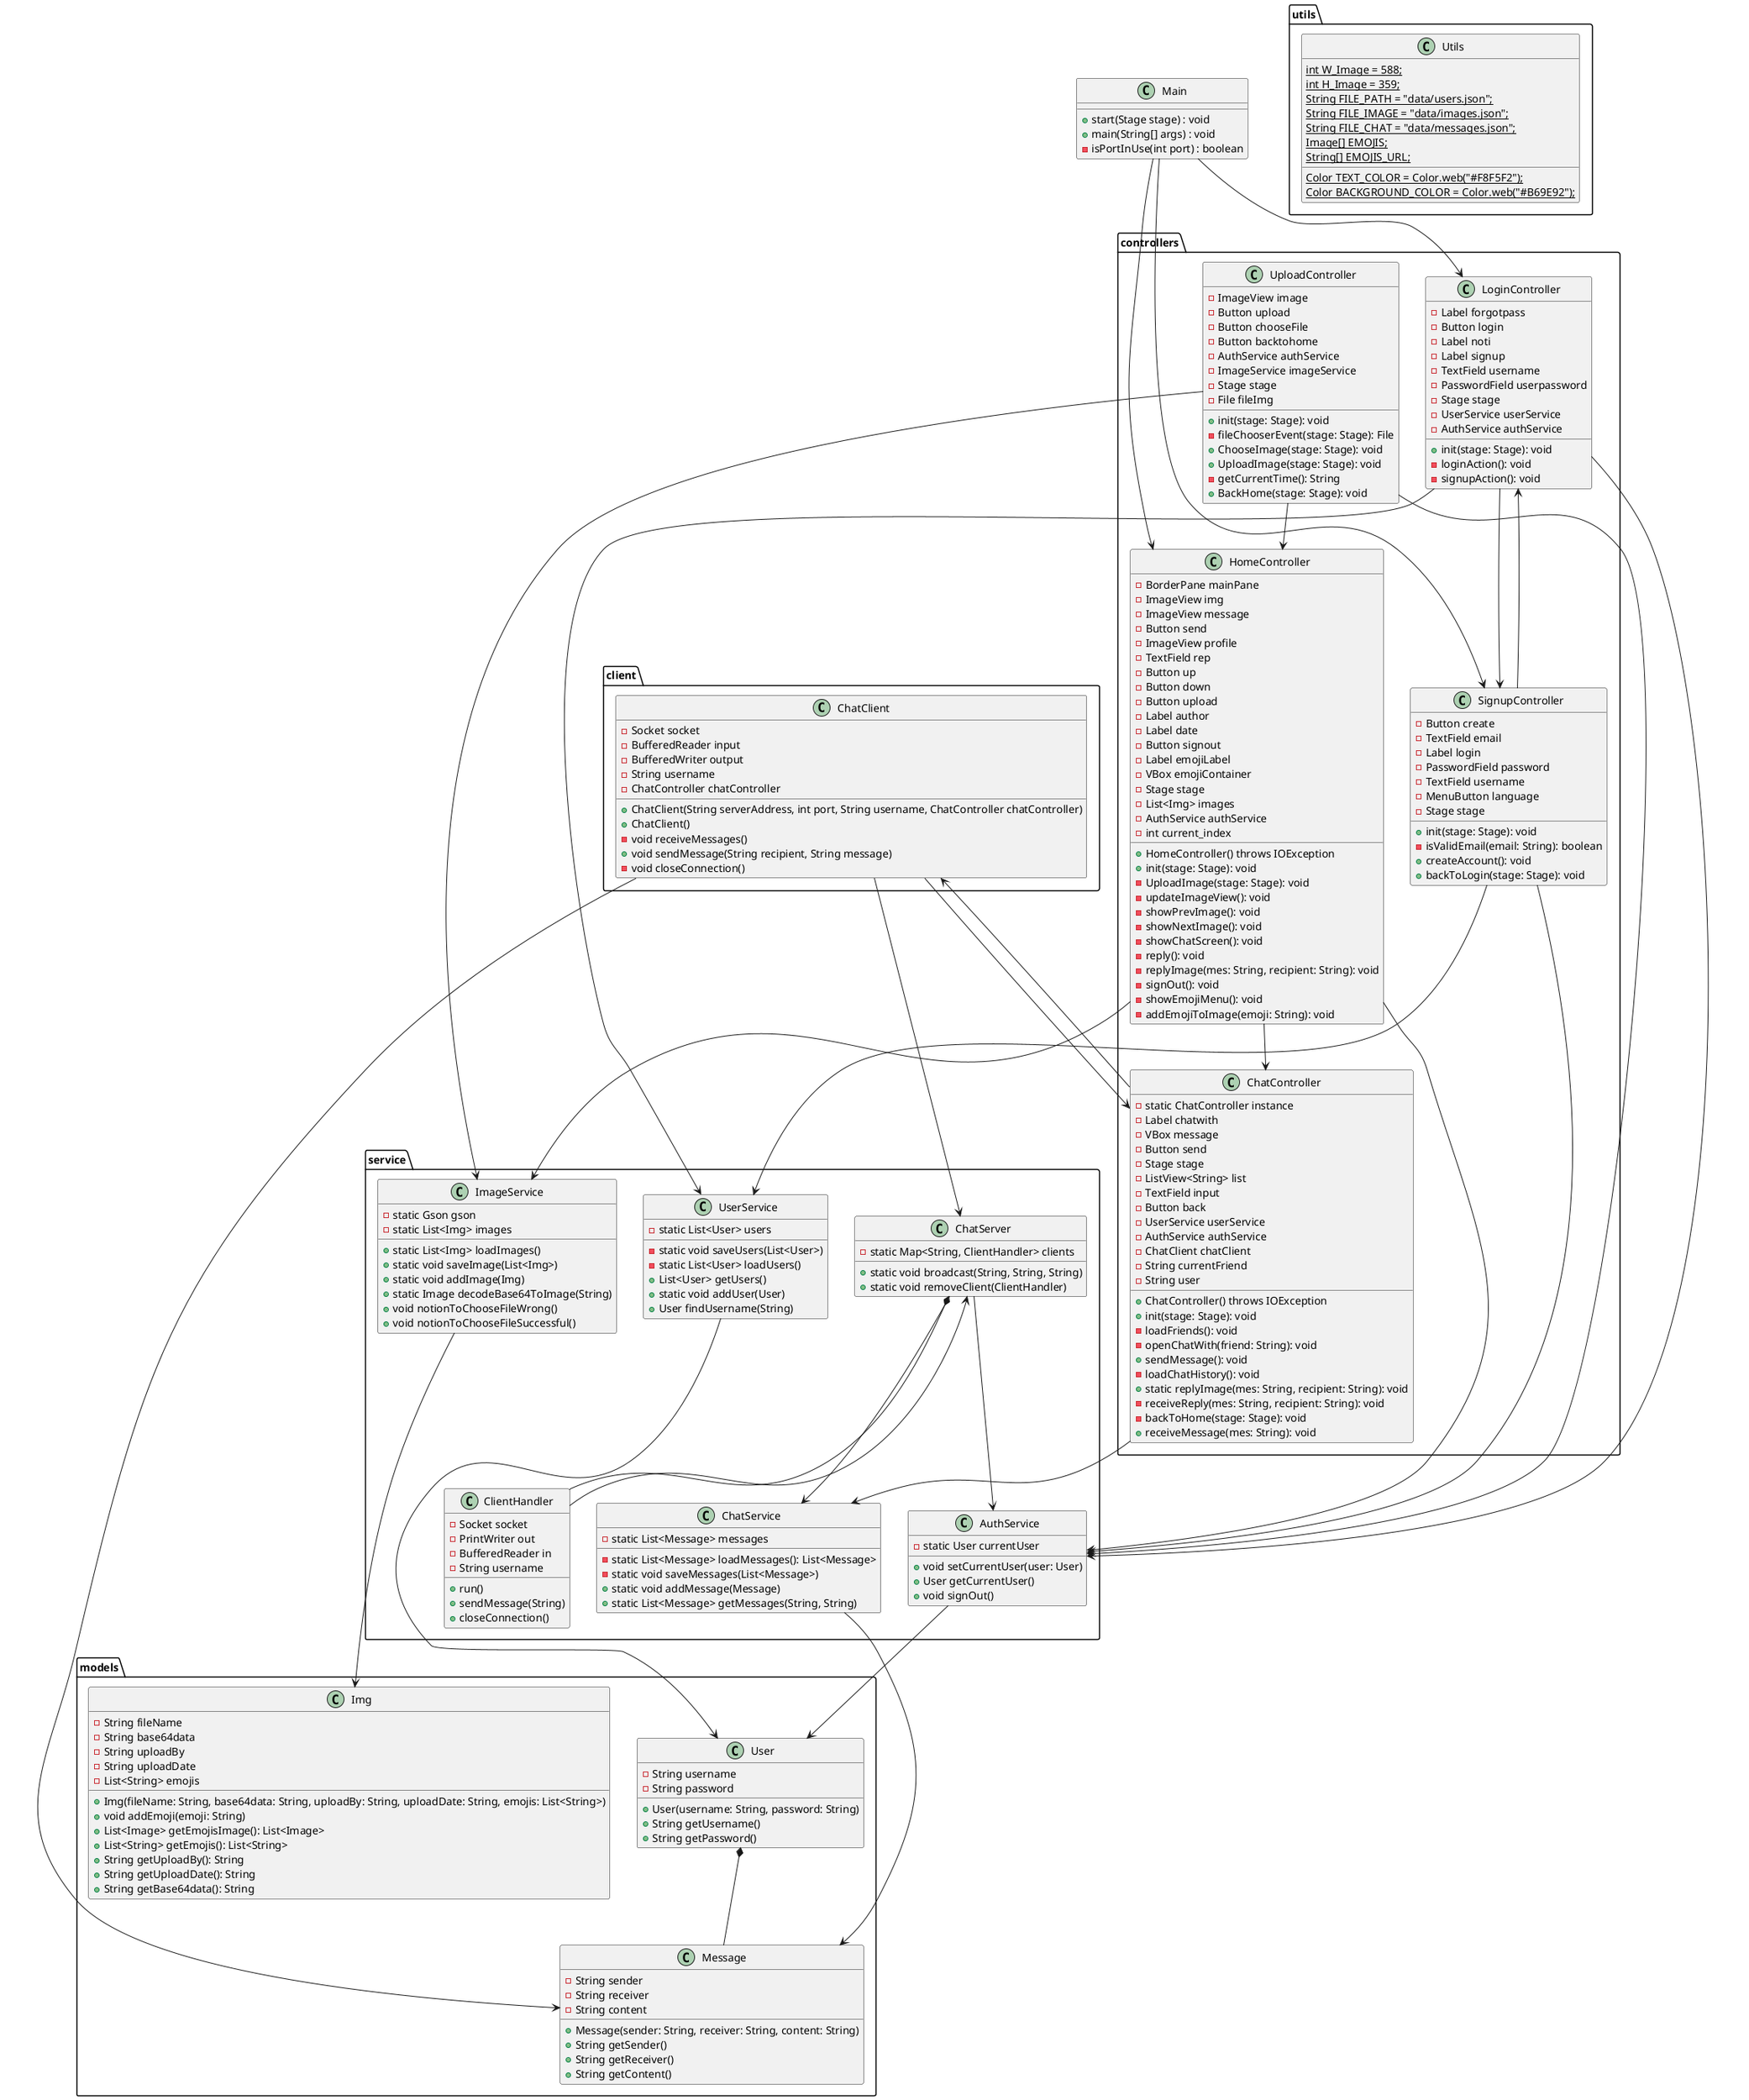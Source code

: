 @startuml
package controllers {
    class HomeController {
    - BorderPane mainPane
    - ImageView img
    - ImageView message
    - Button send
    - ImageView profile
    - TextField rep
    - Button up
    - Button down
    - Button upload
    - Label author
    - Label date
    - Button signout
    - Label emojiLabel
    - VBox emojiContainer
    - Stage stage
    - List<Img> images
    - AuthService authService
    - int current_index

    + HomeController() throws IOException
    + init(stage: Stage): void
    - UploadImage(stage: Stage): void
    - updateImageView(): void
    - showPrevImage(): void
    - showNextImage(): void
    - showChatScreen(): void
    - reply(): void
    - replyImage(mes: String, recipient: String): void
    - signOut(): void
    - showEmojiMenu(): void
    - addEmojiToImage(emoji: String): void
}

class ChatController {
    - static ChatController instance
    - Label chatwith
    - VBox message
    - Button send
    - Stage stage
    - ListView<String> list
    - TextField input
    - Button back
    - UserService userService
    - AuthService authService
    - ChatClient chatClient
    - String currentFriend
    - String user

    + ChatController() throws IOException
    + init(stage: Stage): void
    - loadFriends(): void
    - openChatWith(friend: String): void
    + sendMessage(): void
    - loadChatHistory(): void
    + static replyImage(mes: String, recipient: String): void
    - receiveReply(mes: String, recipient: String): void
    - backToHome(stage: Stage): void
    + receiveMessage(mes: String): void
}

class LoginController {
    - Label forgotpass
    - Button login
    - Label noti
    - Label signup
    - TextField username
    - PasswordField userpassword
    - Stage stage
    - UserService userService
    - AuthService authService

    + init(stage: Stage): void
    - loginAction(): void
    - signupAction(): void
}

class SignupController {
    - Button create
    - TextField email
    - Label login
    - PasswordField password
    - TextField username
    - MenuButton language
    - Stage stage

    + init(stage: Stage): void
    - isValidEmail(email: String): boolean
    + createAccount(): void
    + backToLogin(stage: Stage): void
}

class UploadController {
    - ImageView image
    - Button upload
    - Button chooseFile
    - Button backtohome
    - AuthService authService
    - ImageService imageService
    - Stage stage
    - File fileImg

    + init(stage: Stage): void
    - fileChooserEvent(stage: Stage): File
    + ChooseImage(stage: Stage): void
    + UploadImage(stage: Stage): void
    - getCurrentTime(): String
    + BackHome(stage: Stage): void
}
}

package models {
    class Img {
    - String fileName
    - String base64data
    - String uploadBy
    - String uploadDate
    - List<String> emojis

    + Img(fileName: String, base64data: String, uploadBy: String, uploadDate: String, emojis: List<String>)
    + void addEmoji(emoji: String)
    + List<Image> getEmojisImage(): List<Image>
    + List<String> getEmojis(): List<String>
    + String getUploadBy(): String
    + String getUploadDate(): String
    + String getBase64data(): String
}

class Message {
    - String sender
    - String receiver
    - String content

    + Message(sender: String, receiver: String, content: String)
    + String getSender()
    + String getReceiver()
    + String getContent()
}

class User {
    - String username
    - String password

    + User(username: String, password: String)
    + String getUsername()
    + String getPassword()
}

}

package service {
    class AuthService {
    - static User currentUser

    + void setCurrentUser(user: User)
    + User getCurrentUser()
    + void signOut()
}

class ChatServer {
    - static Map<String, ClientHandler> clients
    + static void broadcast(String, String, String)
    + static void removeClient(ClientHandler)
}

class ClientHandler {
        - Socket socket
        - PrintWriter out
        - BufferedReader in
        - String username
        + run()
        + sendMessage(String)
        + closeConnection()
}

class ChatService {
    - static List<Message> messages
    - static List<Message> loadMessages(): List<Message>
    - static void saveMessages(List<Message>)
    + static void addMessage(Message)
    + static List<Message> getMessages(String, String)
}

class ImageService {
    - static Gson gson
    - static List<Img> images
    + static List<Img> loadImages()
    + static void saveImage(List<Img>)
    + static void addImage(Img)
    + static Image decodeBase64ToImage(String)
    + void notionToChooseFileWrong()
    + void notionToChooseFileSuccessful()
}

class UserService {
    - static List<User> users
    - static void saveUsers(List<User>)
    - static List<User> loadUsers()
    + List<User> getUsers()
    + static void addUser(User)
    + User findUsername(String)
}
}

package client {
    class ChatClient {
    - Socket socket
    - BufferedReader input
    - BufferedWriter output
    - String username
    - ChatController chatController
    + ChatClient(String serverAddress, int port, String username, ChatController chatController)
    + ChatClient()
    - void receiveMessages()
    + void sendMessage(String recipient, String message)
    - void closeConnection()
}
}

package utils {
    class Utils {
    {static} Color TEXT_COLOR = Color.web("#F8F5F2");
    {static} Color BACKGROUND_COLOR = Color.web("#B69E92");
    {static} int W_Image = 588;
    {static} int H_Image = 359;
    {static} String FILE_PATH = "data/users.json";
    {static} String FILE_IMAGE = "data/images.json";
    {static} String FILE_CHAT = "data/messages.json";
    {static} Image[] EMOJIS;
    {static} String[] EMOJIS_URL;
}
}

class Main {
    +start(Stage stage) : void
    +main(String[] args) : void
    -isPortInUse(int port) : boolean
}

HomeController --> ChatController
HomeController --> ImageService
HomeController --> AuthService
UploadController --> ImageService
UploadController --> AuthService
UploadController --> HomeController
SignupController --> AuthService
SignupController --> UserService
SignupController --> LoginController
LoginController --> AuthService
LoginController --> UserService
LoginController --> SignupController
ChatController --> ChatService
ChatController --> ChatClient
ChatServer *-- ClientHandler
ChatServer --> ChatService
ChatServer --> AuthService
ChatClient --> ChatServer
ChatClient --> ChatController
ClientHandler --> ChatServer
ChatService --> Message
UserService --> User
AuthService --> User
ImageService --> Img
ChatClient --> Message
User *-- Message
Main --> LoginController
Main --> SignupController
Main --> HomeController
@enduml
